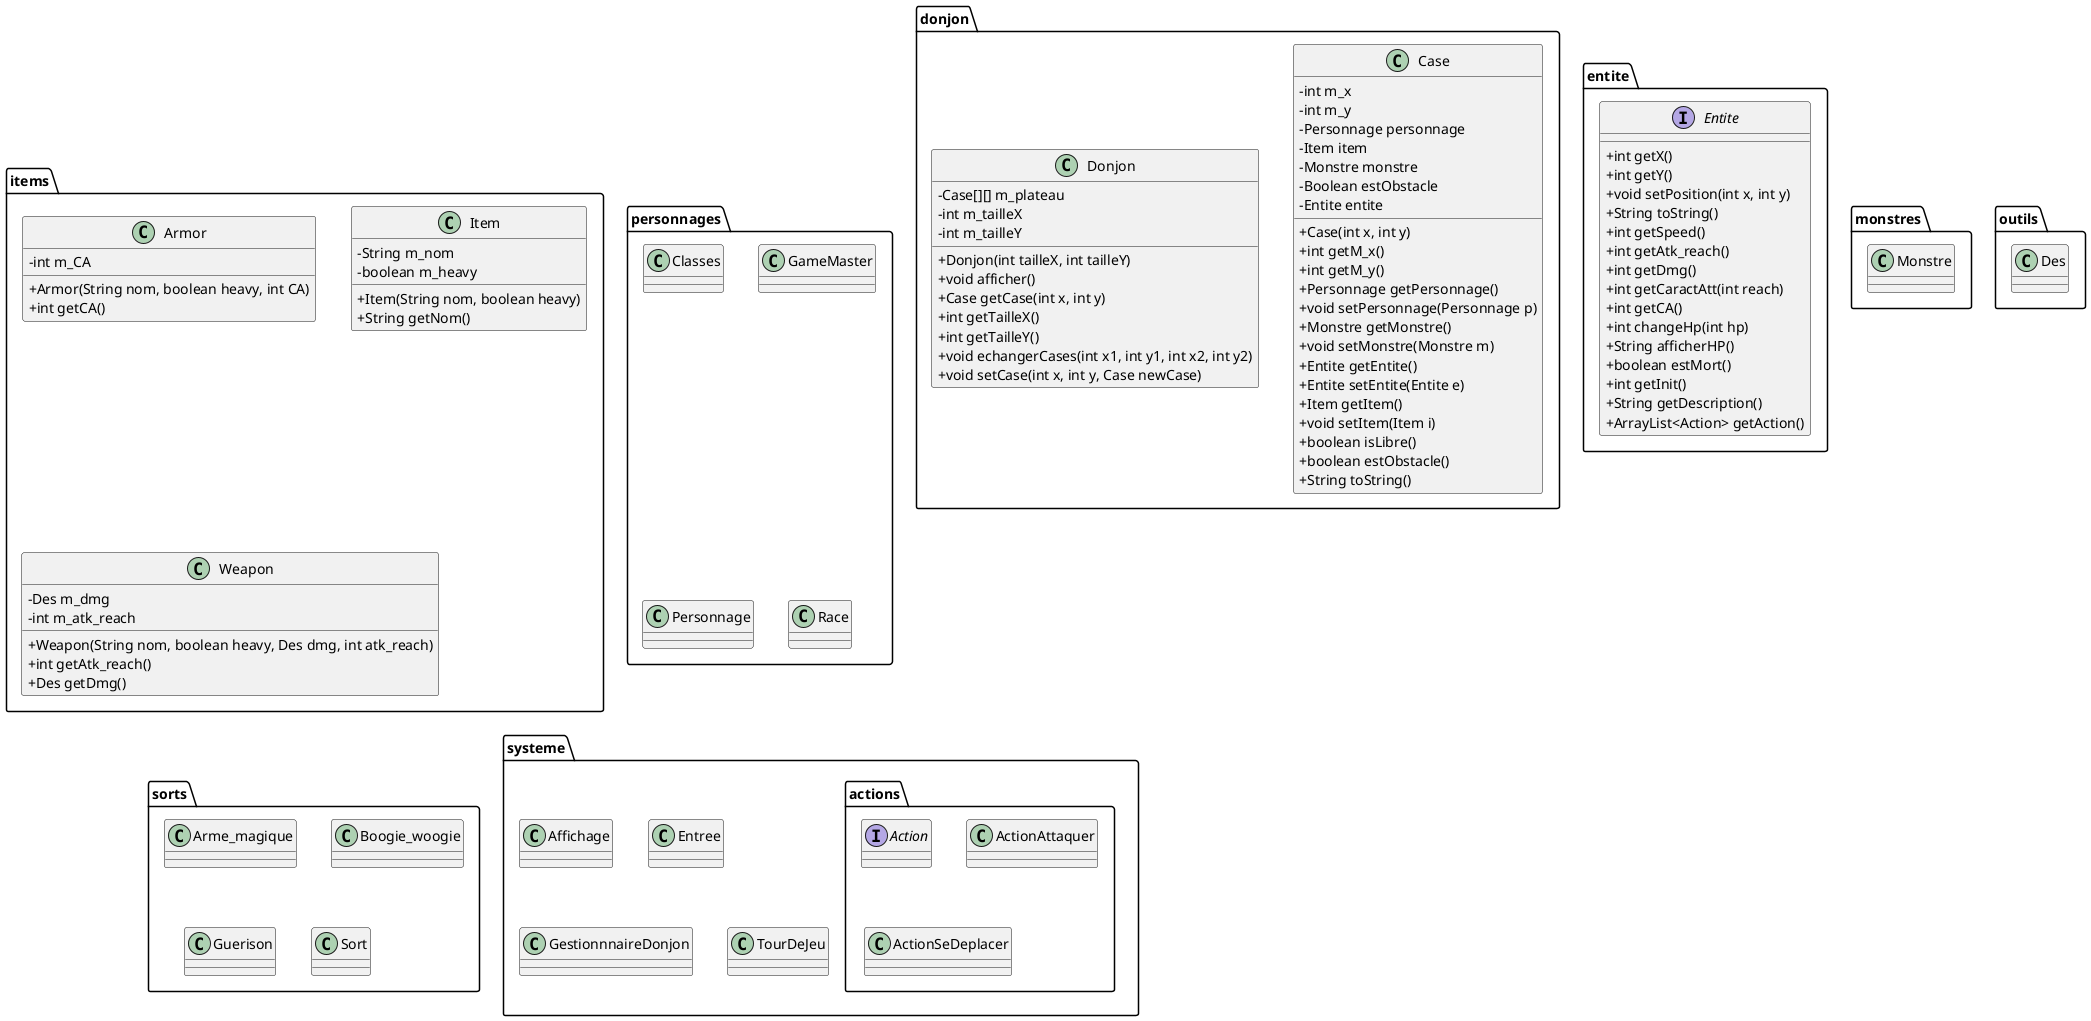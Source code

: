 @startuml
skinparam classAttributeIconSize 0

package donjon{
    class Case{
        - int m_x
        - int m_y
        - Personnage personnage
        - Item item
        - Monstre monstre
        - Boolean estObstacle
        - Entite entite
        + Case(int x, int y)
        + int getM_x()
        + int getM_y()
        + Personnage getPersonnage()
        + void setPersonnage(Personnage p)
        + Monstre getMonstre()
        + void setMonstre(Monstre m)
        + Entite getEntite()
        + Entite setEntite(Entite e)
        + Item getItem()
        + void setItem(Item i)
        + boolean isLibre()
        + boolean estObstacle()
        + String toString()
    }

    class Donjon{
        - Case[][] m_plateau
        - int m_tailleX
        - int m_tailleY

        + Donjon(int tailleX, int tailleY)
        + void afficher()
        + Case getCase(int x, int y)
        + int getTailleX()
        + int getTailleY()
        + void echangerCases(int x1, int y1, int x2, int y2)
        + void setCase(int x, int y, Case newCase)
    }
}
package entite{
    interface Entite{
        + int getX()
        + int getY()
        + void setPosition(int x, int y)
        + String toString()
        + int getSpeed()
        + int getAtk_reach()
        + int getDmg()
        + int getCaractAtt(int reach)
        + int getCA()
        + int changeHp(int hp)
        + String afficherHP()
        + boolean estMort()
        + int getInit()
        + String getDescription()
        + ArrayList<Action> getAction()
    }
}
package items{
    class Armor{
        - int m_CA
        + Armor(String nom, boolean heavy, int CA)
        + int getCA()
    }
    class Item{
        - String m_nom
        - boolean m_heavy
        + Item(String nom, boolean heavy)
        + String getNom()
    }
    class Weapon{
        - Des m_dmg
        - int m_atk_reach
        + Weapon(String nom, boolean heavy, Des dmg, int atk_reach)
        + int getAtk_reach()
        + Des getDmg()
    }
}
package monstres{
    class Monstre{
    }
}
package outils{
    class Des{
    }
}
package personnages{
    class Classes{
    }
    class GameMaster{
    }
    class Personnage{
    }
    class Race{
    }
}
package sorts{
    class Arme_magique{
    }
    class Boogie_woogie{
    }
    class Guerison{
    }
    class Sort{
    }
}
package systeme{
    package actions{
        interface Action{
        }
        class ActionAttaquer{
        }
        class ActionSeDeplacer{
        }
    }
    class Affichage{
    }
    class Entree{
    }
    class GestionnnaireDonjon{
    }
    class TourDeJeu{
    }
    }
@enduml